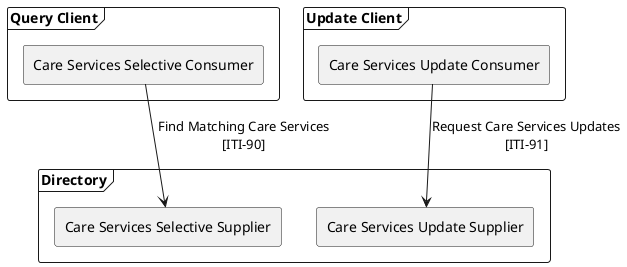 @startuml
hide footbox

frame "Query Client" {
agent "Care Services Selective Consumer" as Query
}

frame "Update Client" {
  agent "Care Services Update Consumer" as Consumer
}

frame Directory {
agent "Care Services Selective Supplier" as Selective
agent "Care Services Update Supplier" as Supplier
}

Query --> Selective: Find Matching Care Services\n[ITI-90]
Consumer --> Supplier: Request Care Services Updates\n[ITI-91]

@enduml